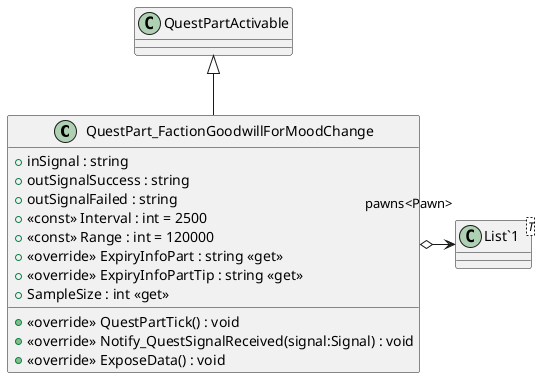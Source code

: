 @startuml
class QuestPart_FactionGoodwillForMoodChange {
    + inSignal : string
    + outSignalSuccess : string
    + outSignalFailed : string
    + <<const>> Interval : int = 2500
    + <<const>> Range : int = 120000
    + <<override>> ExpiryInfoPart : string <<get>>
    + <<override>> ExpiryInfoPartTip : string <<get>>
    + SampleSize : int <<get>>
    + <<override>> QuestPartTick() : void
    + <<override>> Notify_QuestSignalReceived(signal:Signal) : void
    + <<override>> ExposeData() : void
}
class "List`1"<T> {
}
QuestPartActivable <|-- QuestPart_FactionGoodwillForMoodChange
QuestPart_FactionGoodwillForMoodChange o-> "pawns<Pawn>" "List`1"
@enduml
